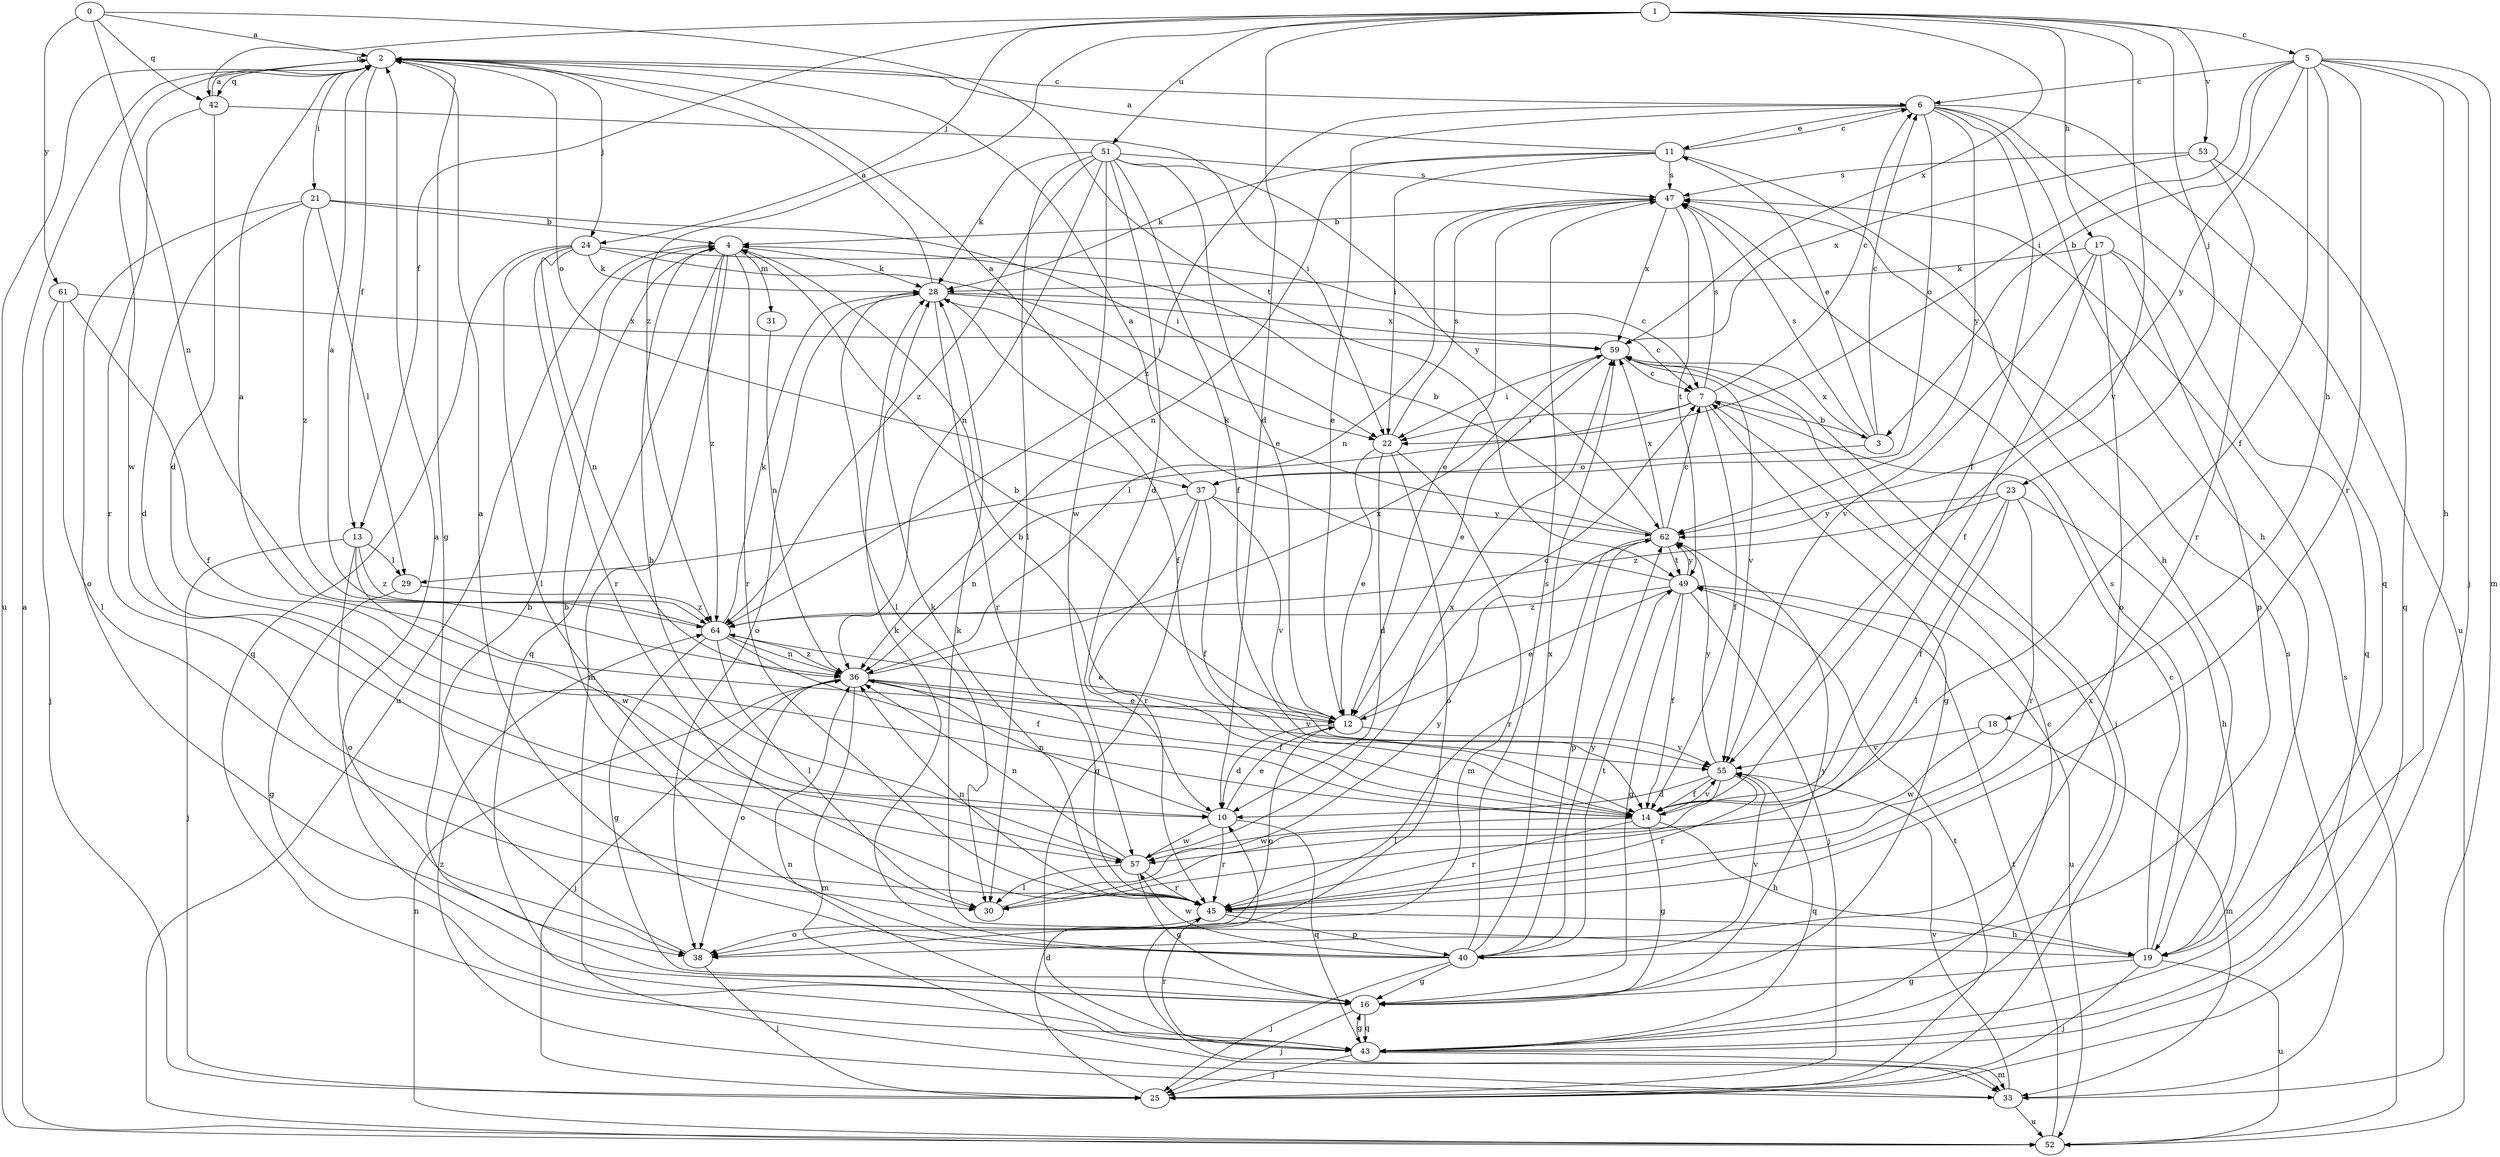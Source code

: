 strict digraph  {
0;
1;
2;
3;
4;
5;
6;
7;
10;
11;
12;
13;
14;
16;
17;
18;
19;
21;
22;
23;
24;
25;
28;
29;
30;
31;
33;
36;
37;
38;
40;
42;
43;
45;
47;
49;
51;
52;
53;
55;
57;
59;
61;
62;
64;
0 -> 2  [label=a];
0 -> 36  [label=n];
0 -> 42  [label=q];
0 -> 49  [label=t];
0 -> 61  [label=y];
1 -> 5  [label=c];
1 -> 10  [label=d];
1 -> 13  [label=f];
1 -> 17  [label=h];
1 -> 23  [label=j];
1 -> 24  [label=j];
1 -> 42  [label=q];
1 -> 51  [label=u];
1 -> 53  [label=v];
1 -> 55  [label=v];
1 -> 59  [label=x];
1 -> 64  [label=z];
2 -> 6  [label=c];
2 -> 13  [label=f];
2 -> 16  [label=g];
2 -> 21  [label=i];
2 -> 24  [label=j];
2 -> 37  [label=o];
2 -> 42  [label=q];
2 -> 52  [label=u];
2 -> 57  [label=w];
3 -> 6  [label=c];
3 -> 11  [label=e];
3 -> 37  [label=o];
3 -> 47  [label=s];
3 -> 59  [label=x];
4 -> 28  [label=k];
4 -> 31  [label=m];
4 -> 33  [label=m];
4 -> 43  [label=q];
4 -> 45  [label=r];
4 -> 52  [label=u];
4 -> 64  [label=z];
5 -> 3  [label=b];
5 -> 6  [label=c];
5 -> 14  [label=f];
5 -> 18  [label=h];
5 -> 19  [label=h];
5 -> 22  [label=i];
5 -> 25  [label=j];
5 -> 33  [label=m];
5 -> 45  [label=r];
5 -> 62  [label=y];
6 -> 11  [label=e];
6 -> 12  [label=e];
6 -> 14  [label=f];
6 -> 19  [label=h];
6 -> 37  [label=o];
6 -> 43  [label=q];
6 -> 52  [label=u];
6 -> 62  [label=y];
6 -> 64  [label=z];
7 -> 3  [label=b];
7 -> 6  [label=c];
7 -> 14  [label=f];
7 -> 16  [label=g];
7 -> 22  [label=i];
7 -> 29  [label=l];
7 -> 47  [label=s];
10 -> 12  [label=e];
10 -> 36  [label=n];
10 -> 43  [label=q];
10 -> 45  [label=r];
10 -> 57  [label=w];
11 -> 2  [label=a];
11 -> 6  [label=c];
11 -> 19  [label=h];
11 -> 22  [label=i];
11 -> 28  [label=k];
11 -> 36  [label=n];
11 -> 47  [label=s];
12 -> 2  [label=a];
12 -> 4  [label=b];
12 -> 7  [label=c];
12 -> 10  [label=d];
12 -> 38  [label=o];
12 -> 55  [label=v];
13 -> 25  [label=j];
13 -> 29  [label=l];
13 -> 38  [label=o];
13 -> 57  [label=w];
13 -> 64  [label=z];
14 -> 4  [label=b];
14 -> 16  [label=g];
14 -> 19  [label=h];
14 -> 45  [label=r];
14 -> 55  [label=v];
14 -> 57  [label=w];
16 -> 2  [label=a];
16 -> 25  [label=j];
16 -> 43  [label=q];
16 -> 62  [label=y];
17 -> 14  [label=f];
17 -> 28  [label=k];
17 -> 38  [label=o];
17 -> 40  [label=p];
17 -> 43  [label=q];
17 -> 55  [label=v];
18 -> 33  [label=m];
18 -> 55  [label=v];
18 -> 57  [label=w];
19 -> 7  [label=c];
19 -> 16  [label=g];
19 -> 25  [label=j];
19 -> 28  [label=k];
19 -> 47  [label=s];
19 -> 52  [label=u];
21 -> 4  [label=b];
21 -> 10  [label=d];
21 -> 22  [label=i];
21 -> 29  [label=l];
21 -> 38  [label=o];
21 -> 64  [label=z];
22 -> 10  [label=d];
22 -> 12  [label=e];
22 -> 33  [label=m];
22 -> 38  [label=o];
22 -> 47  [label=s];
23 -> 14  [label=f];
23 -> 19  [label=h];
23 -> 30  [label=l];
23 -> 45  [label=r];
23 -> 62  [label=y];
23 -> 64  [label=z];
24 -> 7  [label=c];
24 -> 22  [label=i];
24 -> 28  [label=k];
24 -> 30  [label=l];
24 -> 36  [label=n];
24 -> 43  [label=q];
24 -> 45  [label=r];
25 -> 10  [label=d];
25 -> 49  [label=t];
28 -> 2  [label=a];
28 -> 7  [label=c];
28 -> 14  [label=f];
28 -> 30  [label=l];
28 -> 38  [label=o];
28 -> 45  [label=r];
28 -> 59  [label=x];
29 -> 16  [label=g];
29 -> 64  [label=z];
30 -> 62  [label=y];
31 -> 36  [label=n];
33 -> 47  [label=s];
33 -> 52  [label=u];
33 -> 55  [label=v];
33 -> 64  [label=z];
36 -> 12  [label=e];
36 -> 14  [label=f];
36 -> 25  [label=j];
36 -> 33  [label=m];
36 -> 38  [label=o];
36 -> 55  [label=v];
36 -> 59  [label=x];
36 -> 64  [label=z];
37 -> 2  [label=a];
37 -> 14  [label=f];
37 -> 36  [label=n];
37 -> 43  [label=q];
37 -> 45  [label=r];
37 -> 55  [label=v];
37 -> 62  [label=y];
38 -> 4  [label=b];
38 -> 25  [label=j];
40 -> 2  [label=a];
40 -> 4  [label=b];
40 -> 16  [label=g];
40 -> 25  [label=j];
40 -> 28  [label=k];
40 -> 47  [label=s];
40 -> 49  [label=t];
40 -> 55  [label=v];
40 -> 57  [label=w];
40 -> 59  [label=x];
40 -> 62  [label=y];
42 -> 2  [label=a];
42 -> 10  [label=d];
42 -> 22  [label=i];
42 -> 45  [label=r];
43 -> 7  [label=c];
43 -> 16  [label=g];
43 -> 25  [label=j];
43 -> 33  [label=m];
43 -> 36  [label=n];
43 -> 45  [label=r];
43 -> 59  [label=x];
45 -> 19  [label=h];
45 -> 28  [label=k];
45 -> 36  [label=n];
45 -> 38  [label=o];
45 -> 40  [label=p];
47 -> 4  [label=b];
47 -> 12  [label=e];
47 -> 36  [label=n];
47 -> 49  [label=t];
47 -> 59  [label=x];
49 -> 2  [label=a];
49 -> 12  [label=e];
49 -> 14  [label=f];
49 -> 16  [label=g];
49 -> 25  [label=j];
49 -> 52  [label=u];
49 -> 62  [label=y];
49 -> 64  [label=z];
51 -> 10  [label=d];
51 -> 12  [label=e];
51 -> 14  [label=f];
51 -> 28  [label=k];
51 -> 30  [label=l];
51 -> 36  [label=n];
51 -> 47  [label=s];
51 -> 57  [label=w];
51 -> 62  [label=y];
51 -> 64  [label=z];
52 -> 2  [label=a];
52 -> 36  [label=n];
52 -> 47  [label=s];
52 -> 49  [label=t];
53 -> 43  [label=q];
53 -> 45  [label=r];
53 -> 47  [label=s];
53 -> 59  [label=x];
55 -> 10  [label=d];
55 -> 14  [label=f];
55 -> 30  [label=l];
55 -> 43  [label=q];
55 -> 45  [label=r];
55 -> 62  [label=y];
57 -> 4  [label=b];
57 -> 16  [label=g];
57 -> 30  [label=l];
57 -> 36  [label=n];
57 -> 45  [label=r];
57 -> 59  [label=x];
59 -> 7  [label=c];
59 -> 12  [label=e];
59 -> 22  [label=i];
59 -> 25  [label=j];
59 -> 55  [label=v];
61 -> 14  [label=f];
61 -> 25  [label=j];
61 -> 30  [label=l];
61 -> 59  [label=x];
62 -> 4  [label=b];
62 -> 7  [label=c];
62 -> 28  [label=k];
62 -> 40  [label=p];
62 -> 45  [label=r];
62 -> 49  [label=t];
62 -> 59  [label=x];
64 -> 2  [label=a];
64 -> 12  [label=e];
64 -> 14  [label=f];
64 -> 16  [label=g];
64 -> 28  [label=k];
64 -> 30  [label=l];
64 -> 36  [label=n];
}
